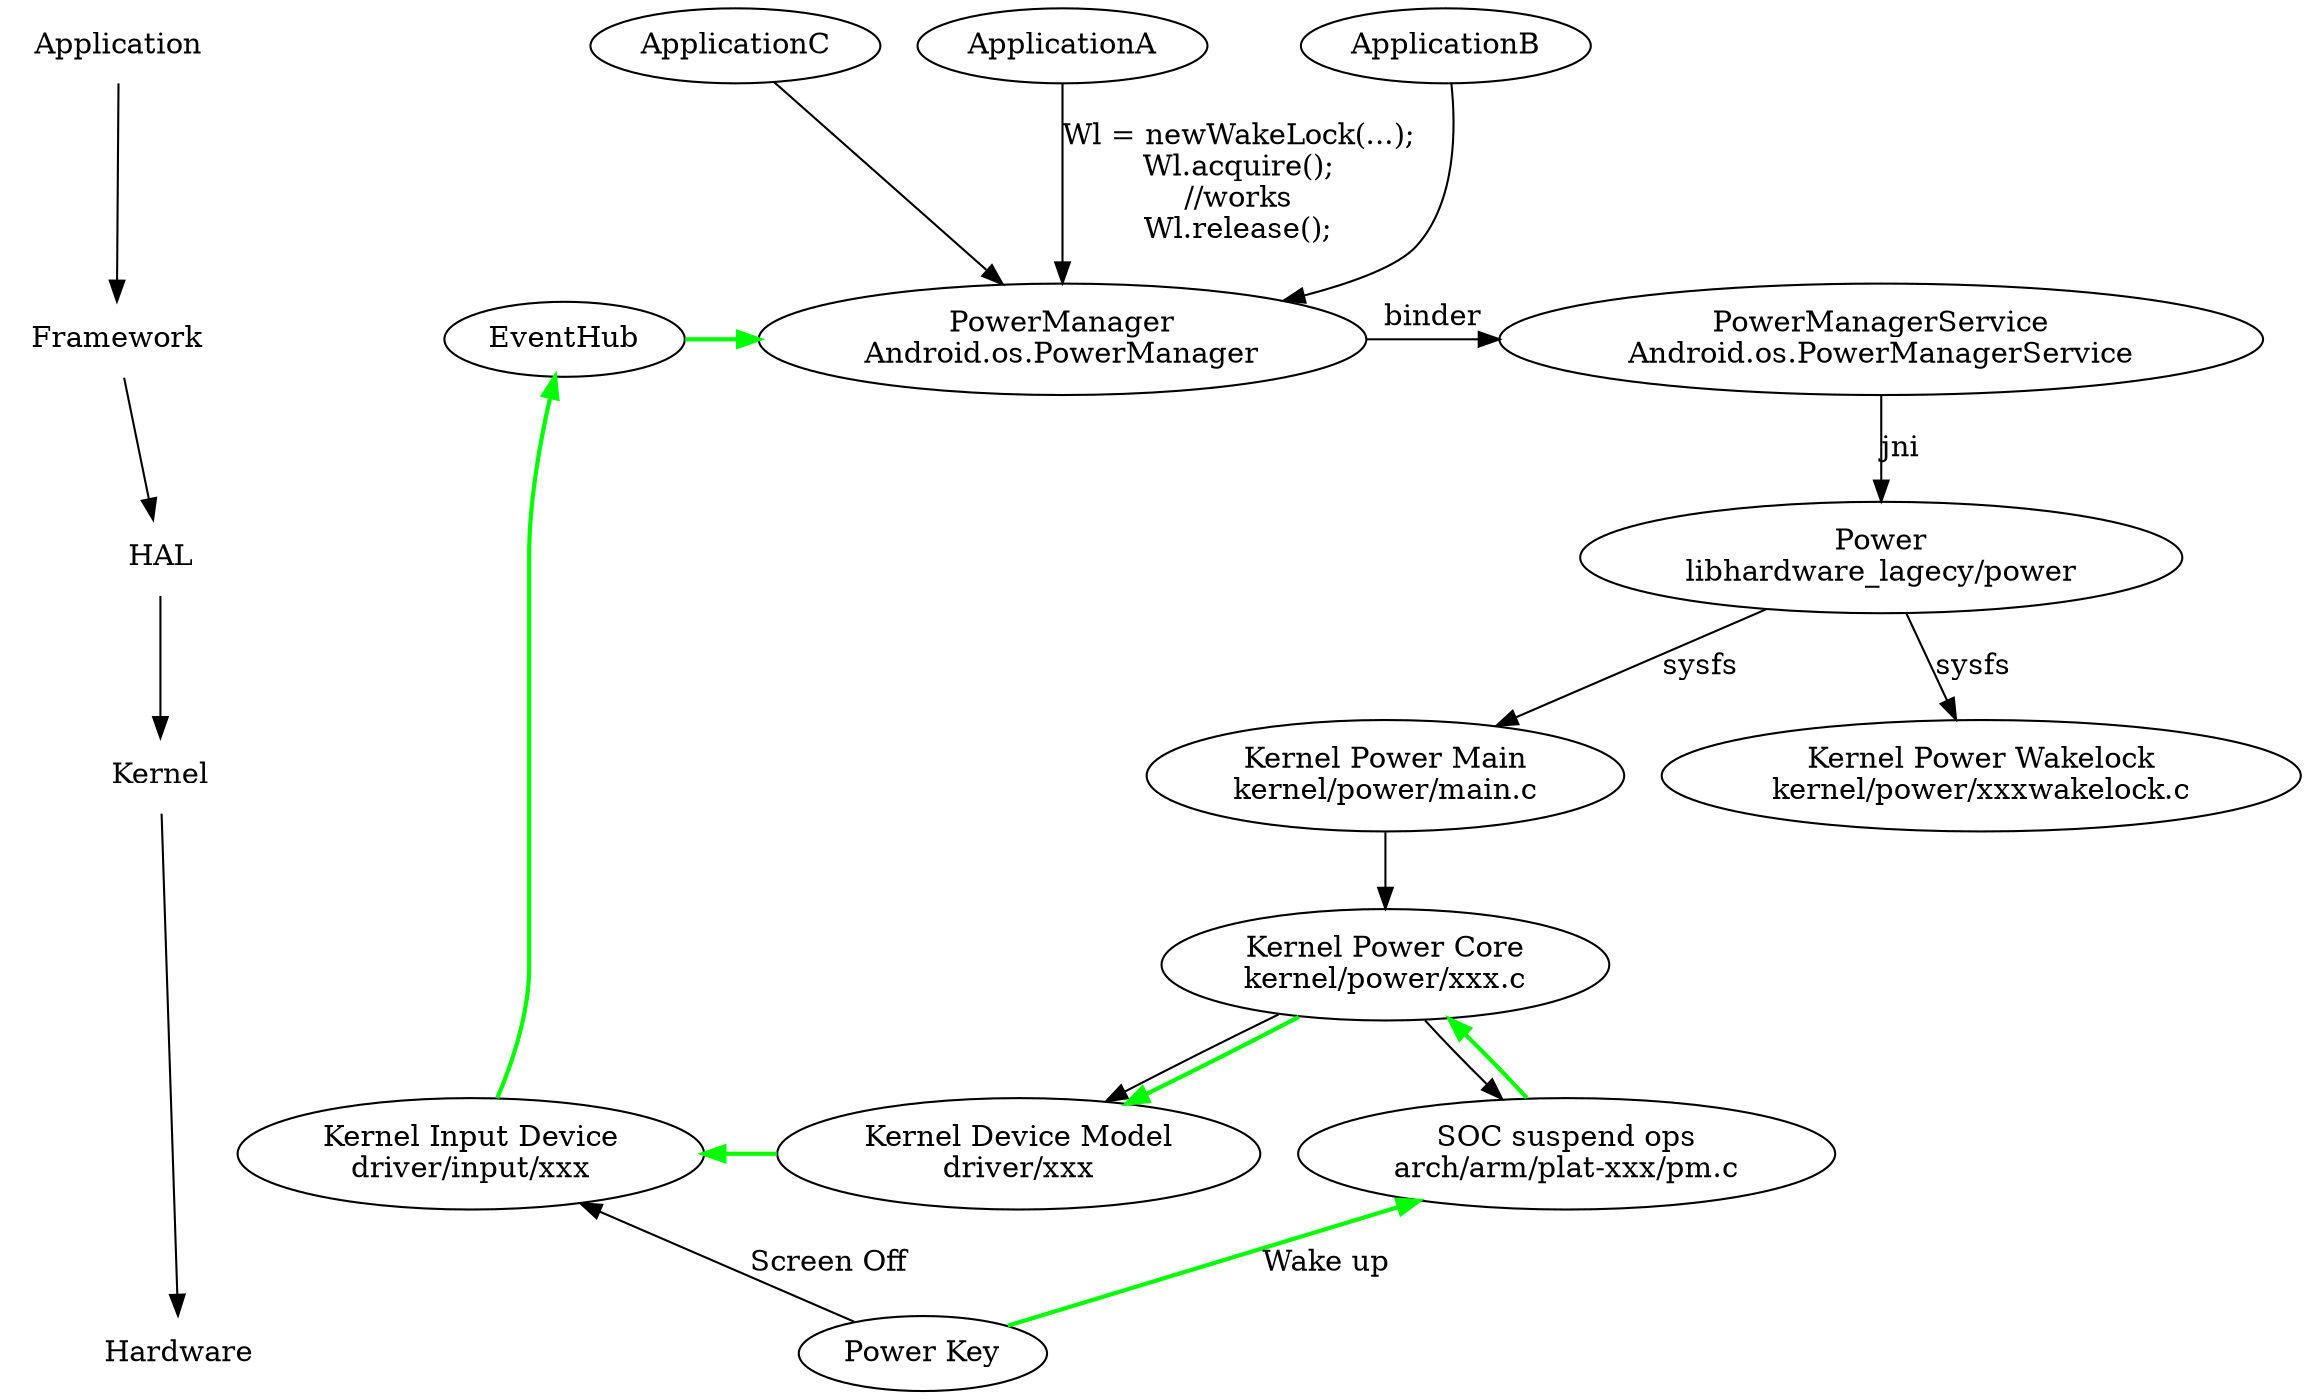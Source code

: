 digraph G {
//define the node
Application[shape=plaintext];
Framework[shape=plaintext];
HAL[shape=plaintext];
KernelInf[label = "Kernel", shape = plaintext];
Kernel[label = "", shape = plaintext];
DeviceDriver[label = "", shape = plaintext];
Hardware[shape = plaintext];

PowerManager[label = "PowerManager\nAndroid.os.PowerManager"];
PowerManagerService[label = "PowerManagerService\nAndroid.os.PowerManagerService"];
EventHub[label = "EventHub"];
Power[label = "Power\nlibhardware_lagecy/power"];
KPowerMain[label = "Kernel Power Main\nkernel/power/main.c"];
KPowerWL[label = "Kernel Power Wakelock\nkernel/power/xxxwakelock.c"];
KPowerErSus[label = "Kernel Power Core\nkernel/power/xxx.c"];
KSuspendOps[label = "SOC suspend ops\narch/arm/plat-xxx/pm.c"];
KDeviceModel[label = "Kernel Device Model\ndriver/xxx"];
KInputDevice[label = "Kernel Input Device\ndriver/input/xxx"];
HWpowerkey[label = "Power Key"];

//define the rank
{ rank = same; "Application"; "ApplicationA"; "ApplicationB"; "ApplicationC"; KInputDeviceFmt_A}
{ rank = same; "Framework"; "PowerManager"; "PowerManagerService"; EventHub; KInputDeviceFmt_F}
{ rank = same; "HAL"; "Power"; KInputDeviceFmt_H}
{ rank = same; "KernelInf"; KPowerMain; KPowerWL; KInputDeviceFmt_K}
{ rank = same; "Kernel"; KPowerErSus; }
{ rank = same; "DeviceDriver"; KDeviceModel; KInputDevice; KSuspendOps; }
{ rank = same; "Hardware"; HWpowerkey; KInputDeviceFmt_HW}

//formant. no meaning. 
KInputDeviceFmt_A[label = "", style = invis];
KInputDeviceFmt_F[label = "", style = invis];
KInputDeviceFmt_H[label = "", style = invis];
KInputDeviceFmt_K[label = "", style = invis];
KInputDeviceFmt_HW[label = "", style = invis];

Application -> KInputDeviceFmt_A[style = invis];
Framework -> KInputDeviceFmt_F[style = invis];
HAL -> KInputDeviceFmt_H[style = invis];
KernelInf -> KInputDeviceFmt_K[style = invis];
Hardware -> KInputDeviceFmt_HW[style = invis];
KInputDeviceFmt_A -> KInputDeviceFmt_F -> KInputDeviceFmt_H -> KInputDeviceFmt_K -> KInputDevice -> KInputDeviceFmt_HW[style = invis];
//formant. no meaning. end

//draw the hierarchy
Application -> Framework;
Framework -> HAL;
HAL -> KernelInf;
KernelInf -> Hardware;
KernelInf -> Kernel[style = invis, dir = none];
Kernel -> DeviceDriver[style = invis, dir = none];
DeviceDriver -> Hardware[style = invis, dir = none];

//draw the class, function relationship
node [shape=egg];
ApplicationA -> PowerManager[label = "Wl = newWakeLock(...);\nWl.acquire();\n//works\nWl.release();"];
ApplicationB -> PowerManager;
ApplicationC -> PowerManager;
PowerManager -> PowerManagerService[label = binder];
PowerManagerService -> Power[label = jni];
Power -> KPowerMain[label = sysfs];
Power -> KPowerWL[label = sysfs];
KPowerMain -> KPowerErSus;
KPowerErSus -> KSuspendOps;
KPowerErSus -> KDeviceModel;
HWpowerkey -> KInputDevice[label = "Screen Off"];
HWpowerkey -> KSuspendOps[label = "Wake up", color = green, style = bold];
KSuspendOps -> KPowerErSus[color = green, style = bold];
KPowerErSus -> KDeviceModel[color = green, style = bold];
KDeviceModel -> KInputDevice[color = green, style = bold];
KInputDevice -> EventHub[style = dashed, color = green, style = bold];
EventHub -> PowerManager[style = dashed, color = green, style = bold];
}
